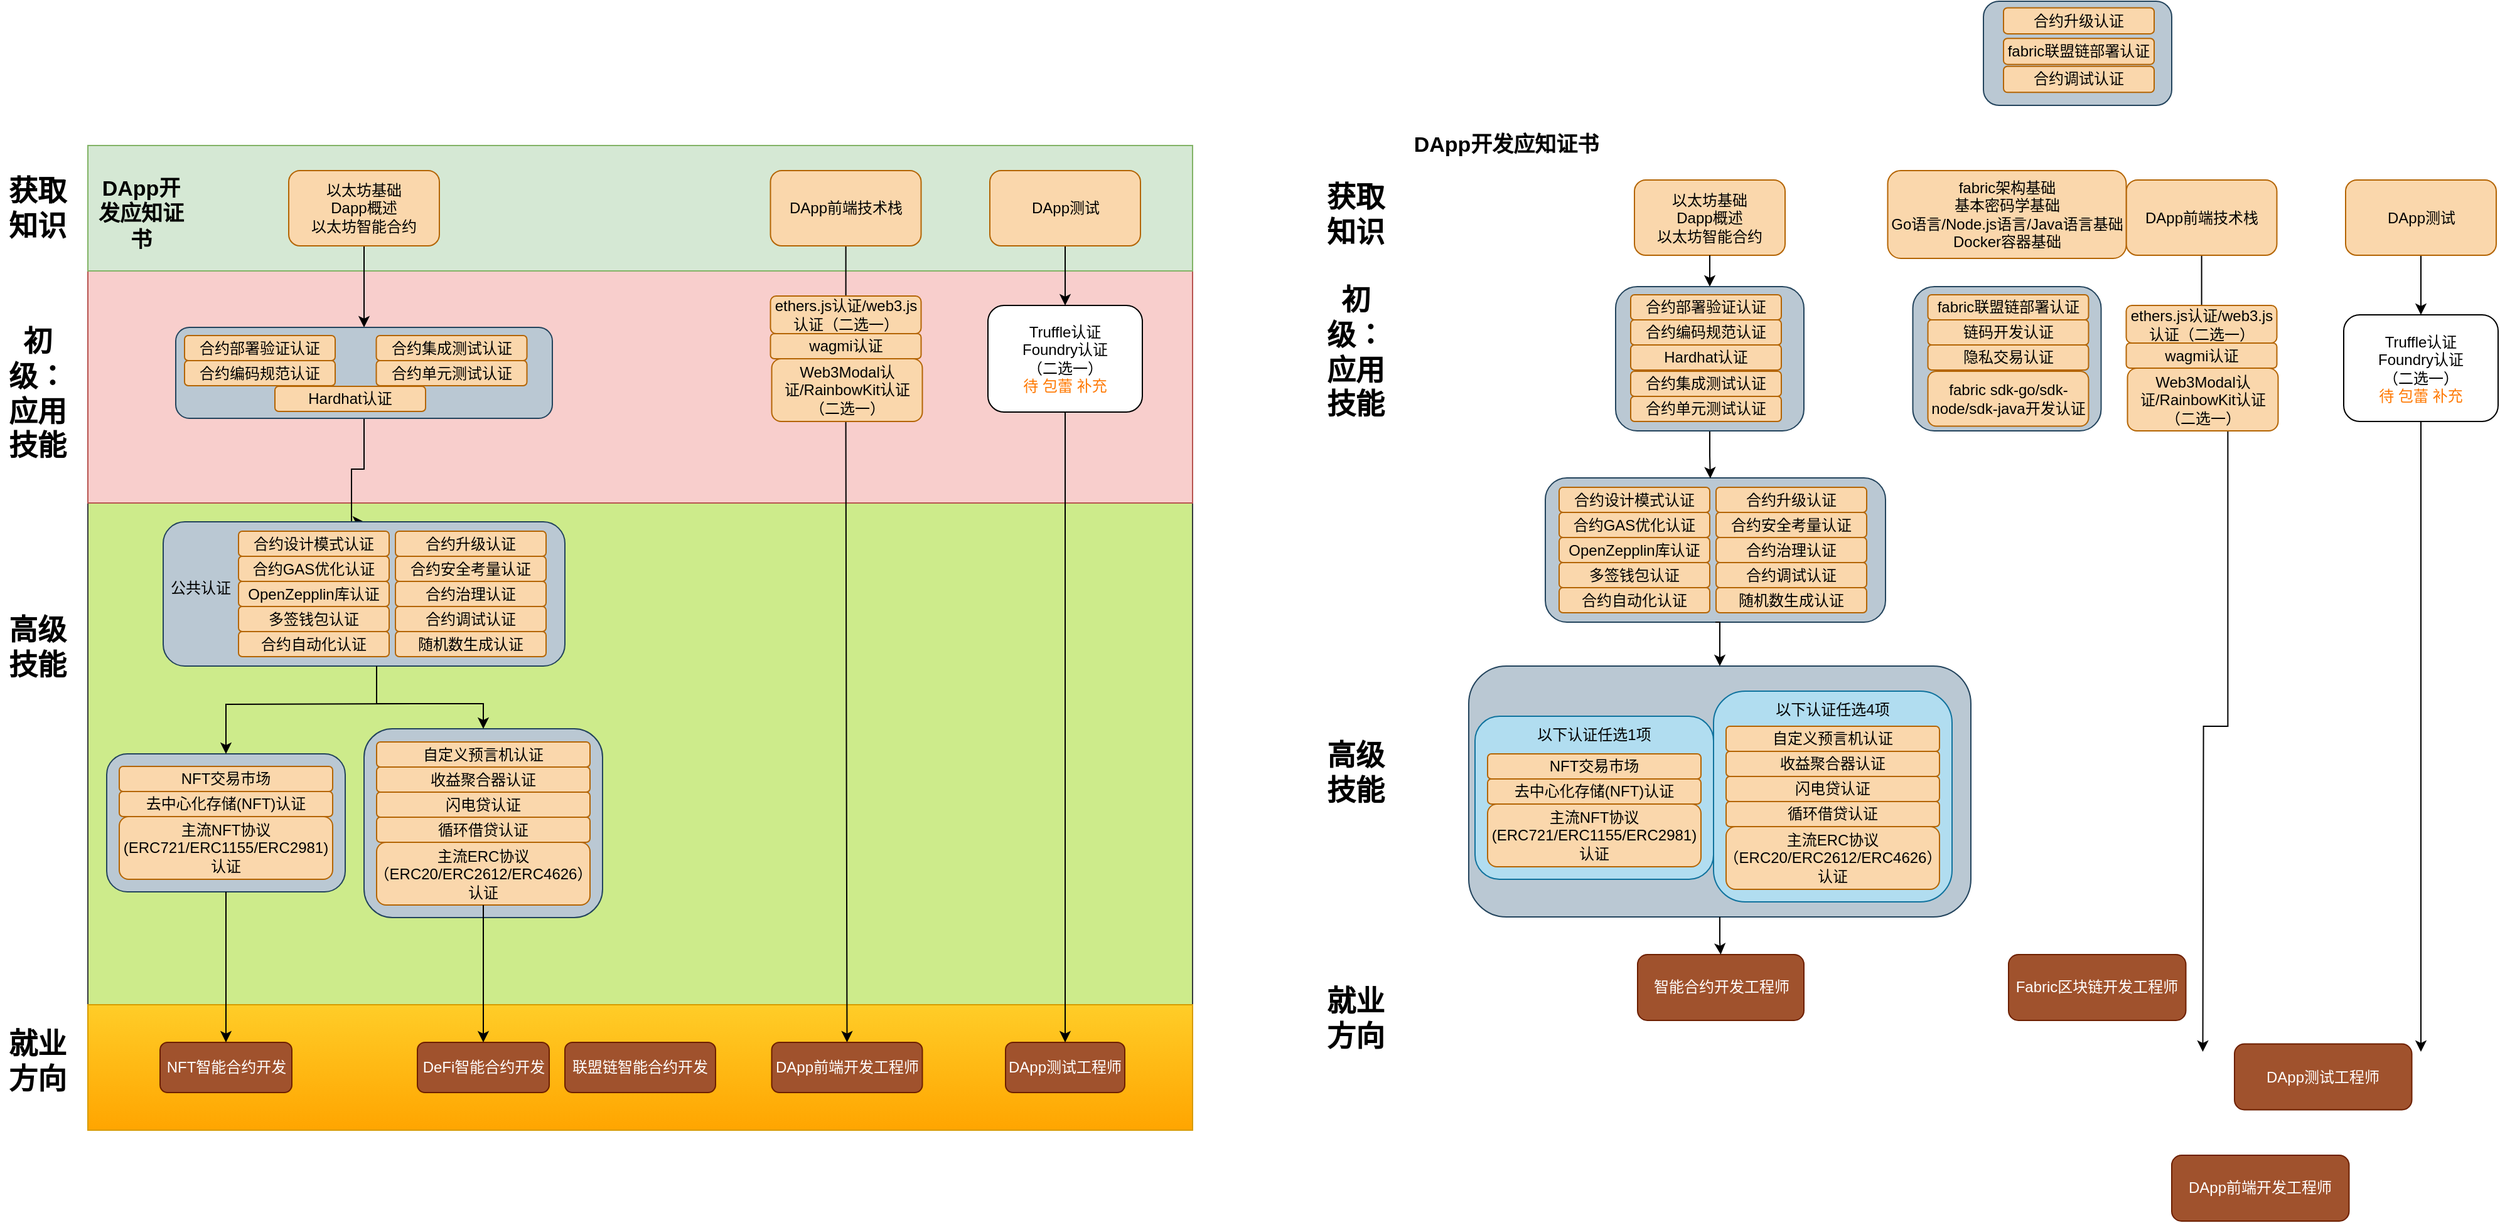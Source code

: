 <mxfile version="21.5.0" type="github">
  <diagram name="Page-1" id="HH8esK9ga7w3-hJnMdNn">
    <mxGraphModel dx="411" dy="433" grid="1" gridSize="10" guides="1" tooltips="1" connect="1" arrows="1" fold="1" page="1" pageScale="1" pageWidth="827" pageHeight="1169" math="0" shadow="0">
      <root>
        <mxCell id="0" />
        <mxCell id="1" parent="0" />
        <mxCell id="7R218EViUMxOIvM_oaZn-276" value="" style="group" vertex="1" connectable="0" parent="1">
          <mxGeometry x="1200" y="710" width="427" height="218" as="geometry" />
        </mxCell>
        <mxCell id="7R218EViUMxOIvM_oaZn-277" value="" style="rounded=1;whiteSpace=wrap;html=1;fillColor=#bac8d3;strokeColor=#23445d;" vertex="1" parent="7R218EViUMxOIvM_oaZn-276">
          <mxGeometry x="10" y="10" width="400" height="200" as="geometry" />
        </mxCell>
        <mxCell id="7R218EViUMxOIvM_oaZn-263" value="" style="group" vertex="1" connectable="0" parent="7R218EViUMxOIvM_oaZn-276">
          <mxGeometry x="15" y="30" width="380" height="188" as="geometry" />
        </mxCell>
        <mxCell id="7R218EViUMxOIvM_oaZn-226" value="" style="rounded=1;whiteSpace=wrap;html=1;fillColor=#b1ddf0;strokeColor=#10739e;" vertex="1" parent="7R218EViUMxOIvM_oaZn-263">
          <mxGeometry y="20" width="190" height="130" as="geometry" />
        </mxCell>
        <mxCell id="7R218EViUMxOIvM_oaZn-227" value="主流NFT协议(ERC721/ERC1155/ERC2981)认证" style="rounded=1;whiteSpace=wrap;html=1;fillColor=#fad7ac;strokeColor=#b46504;container=0;" vertex="1" parent="7R218EViUMxOIvM_oaZn-263">
          <mxGeometry x="10" y="90" width="170" height="50" as="geometry" />
        </mxCell>
        <mxCell id="7R218EViUMxOIvM_oaZn-228" value="去中心化存储(NFT)认证" style="rounded=1;whiteSpace=wrap;html=1;fillColor=#fad7ac;strokeColor=#b46504;" vertex="1" parent="7R218EViUMxOIvM_oaZn-263">
          <mxGeometry x="10" y="70" width="170" height="20" as="geometry" />
        </mxCell>
        <mxCell id="7R218EViUMxOIvM_oaZn-229" value="NFT交易市场" style="rounded=1;whiteSpace=wrap;html=1;fillColor=#fad7ac;strokeColor=#b46504;" vertex="1" parent="7R218EViUMxOIvM_oaZn-263">
          <mxGeometry x="10" y="50" width="170" height="20" as="geometry" />
        </mxCell>
        <mxCell id="7R218EViUMxOIvM_oaZn-253" value="以下认证任选1项" style="text;html=1;strokeColor=none;fillColor=none;align=center;verticalAlign=middle;whiteSpace=wrap;rounded=0;" vertex="1" parent="7R218EViUMxOIvM_oaZn-263">
          <mxGeometry x="45" y="20" width="100" height="30" as="geometry" />
        </mxCell>
        <mxCell id="7R218EViUMxOIvM_oaZn-231" value="" style="rounded=1;whiteSpace=wrap;html=1;fillColor=#b1ddf0;strokeColor=#10739e;" vertex="1" parent="7R218EViUMxOIvM_oaZn-263">
          <mxGeometry x="190" width="190" height="168" as="geometry" />
        </mxCell>
        <mxCell id="7R218EViUMxOIvM_oaZn-232" value="" style="group" vertex="1" connectable="0" parent="7R218EViUMxOIvM_oaZn-263">
          <mxGeometry x="200" y="28" width="180" height="160" as="geometry" />
        </mxCell>
        <mxCell id="7R218EViUMxOIvM_oaZn-233" value="主流ERC协议（ERC20/ERC2612/ERC4626）认证" style="rounded=1;whiteSpace=wrap;html=1;fillColor=#fad7ac;strokeColor=#b46504;container=0;" vertex="1" parent="7R218EViUMxOIvM_oaZn-232">
          <mxGeometry y="80" width="170" height="50" as="geometry" />
        </mxCell>
        <mxCell id="7R218EViUMxOIvM_oaZn-234" value="闪电贷认证" style="rounded=1;whiteSpace=wrap;html=1;fillColor=#fad7ac;strokeColor=#b46504;" vertex="1" parent="7R218EViUMxOIvM_oaZn-232">
          <mxGeometry y="40" width="170" height="20" as="geometry" />
        </mxCell>
        <mxCell id="7R218EViUMxOIvM_oaZn-235" value="循环借贷认证" style="rounded=1;whiteSpace=wrap;html=1;fillColor=#fad7ac;strokeColor=#b46504;" vertex="1" parent="7R218EViUMxOIvM_oaZn-232">
          <mxGeometry y="60" width="170" height="20" as="geometry" />
        </mxCell>
        <mxCell id="7R218EViUMxOIvM_oaZn-236" value="收益聚合器认证" style="rounded=1;whiteSpace=wrap;html=1;fillColor=#fad7ac;strokeColor=#b46504;" vertex="1" parent="7R218EViUMxOIvM_oaZn-232">
          <mxGeometry y="20" width="170" height="20" as="geometry" />
        </mxCell>
        <mxCell id="7R218EViUMxOIvM_oaZn-237" value="自定义预言机认证" style="rounded=1;whiteSpace=wrap;html=1;fillColor=#fad7ac;strokeColor=#b46504;" vertex="1" parent="7R218EViUMxOIvM_oaZn-232">
          <mxGeometry width="170" height="20" as="geometry" />
        </mxCell>
        <mxCell id="7R218EViUMxOIvM_oaZn-251" value="以下认证任选4项" style="text;html=1;strokeColor=none;fillColor=none;align=center;verticalAlign=middle;whiteSpace=wrap;rounded=0;" vertex="1" parent="7R218EViUMxOIvM_oaZn-263">
          <mxGeometry x="235" width="100" height="30" as="geometry" />
        </mxCell>
        <mxCell id="7R218EViUMxOIvM_oaZn-20" value="" style="rounded=0;whiteSpace=wrap;html=1;fillColor=#cdeb8b;strokeColor=#36393d;" vertex="1" parent="1">
          <mxGeometry x="110" y="570" width="880" height="420" as="geometry" />
        </mxCell>
        <mxCell id="7R218EViUMxOIvM_oaZn-14" value="" style="rounded=0;whiteSpace=wrap;html=1;fillColor=#f8cecc;strokeColor=#b85450;" vertex="1" parent="1">
          <mxGeometry x="110" y="405" width="880" height="185" as="geometry" />
        </mxCell>
        <mxCell id="7R218EViUMxOIvM_oaZn-3" value="" style="rounded=0;whiteSpace=wrap;html=1;fillColor=#d5e8d4;strokeColor=#82b366;" vertex="1" parent="1">
          <mxGeometry x="110" y="305" width="880" height="100" as="geometry" />
        </mxCell>
        <mxCell id="7R218EViUMxOIvM_oaZn-5" value="获取知识" style="text;html=1;strokeColor=none;fillColor=none;align=center;verticalAlign=middle;whiteSpace=wrap;rounded=0;fontStyle=1;fontSize=23;" vertex="1" parent="1">
          <mxGeometry x="40" y="340" width="60" height="30" as="geometry" />
        </mxCell>
        <mxCell id="7R218EViUMxOIvM_oaZn-15" value="初级：应用技能" style="text;html=1;strokeColor=none;fillColor=none;align=center;verticalAlign=middle;whiteSpace=wrap;rounded=0;fontStyle=1;fontSize=23;" vertex="1" parent="1">
          <mxGeometry x="40" y="487.5" width="60" height="30" as="geometry" />
        </mxCell>
        <mxCell id="7R218EViUMxOIvM_oaZn-21" value="高级技能" style="text;html=1;strokeColor=none;fillColor=none;align=center;verticalAlign=middle;whiteSpace=wrap;rounded=0;fontStyle=1;fontSize=23;" vertex="1" parent="1">
          <mxGeometry x="40" y="690" width="60" height="30" as="geometry" />
        </mxCell>
        <mxCell id="7R218EViUMxOIvM_oaZn-22" value="" style="rounded=0;whiteSpace=wrap;html=1;fillColor=#ffcd28;strokeColor=#d79b00;gradientColor=#ffa500;" vertex="1" parent="1">
          <mxGeometry x="110" y="990" width="880" height="100" as="geometry" />
        </mxCell>
        <mxCell id="7R218EViUMxOIvM_oaZn-23" value="就业方向" style="text;html=1;strokeColor=none;fillColor=none;align=center;verticalAlign=middle;whiteSpace=wrap;rounded=0;fontStyle=1;fontSize=23;" vertex="1" parent="1">
          <mxGeometry x="40" y="1020" width="60" height="30" as="geometry" />
        </mxCell>
        <mxCell id="7R218EViUMxOIvM_oaZn-29" value="DApp测试工程师" style="rounded=1;whiteSpace=wrap;html=1;fillColor=#a0522d;strokeColor=#6D1F00;fontColor=#ffffff;" vertex="1" parent="1">
          <mxGeometry x="841" y="1020" width="95" height="40" as="geometry" />
        </mxCell>
        <mxCell id="7R218EViUMxOIvM_oaZn-57" style="edgeStyle=orthogonalEdgeStyle;rounded=0;orthogonalLoop=1;jettySize=auto;html=1;entryX=0.5;entryY=0;entryDx=0;entryDy=0;" edge="1" parent="1" target="7R218EViUMxOIvM_oaZn-49">
          <mxGeometry relative="1" as="geometry">
            <mxPoint x="713.737" y="500" as="sourcePoint" />
          </mxGeometry>
        </mxCell>
        <mxCell id="7R218EViUMxOIvM_oaZn-46" value="NFT智能合约开发" style="rounded=1;whiteSpace=wrap;html=1;fillColor=#a0522d;strokeColor=#6D1F00;fontColor=#ffffff;" vertex="1" parent="1">
          <mxGeometry x="167.5" y="1020" width="105" height="40" as="geometry" />
        </mxCell>
        <mxCell id="7R218EViUMxOIvM_oaZn-47" value="DeFi智能合约开发" style="rounded=1;whiteSpace=wrap;html=1;fillColor=#a0522d;strokeColor=#6D1F00;fontColor=#ffffff;" vertex="1" parent="1">
          <mxGeometry x="372.5" y="1020" width="105" height="40" as="geometry" />
        </mxCell>
        <mxCell id="7R218EViUMxOIvM_oaZn-48" value="联盟链智能合约开发" style="rounded=1;whiteSpace=wrap;html=1;fillColor=#a0522d;strokeColor=#6D1F00;fontColor=#ffffff;" vertex="1" parent="1">
          <mxGeometry x="490" y="1020" width="120" height="40" as="geometry" />
        </mxCell>
        <mxCell id="7R218EViUMxOIvM_oaZn-49" value="DApp前端开发工程师" style="rounded=1;whiteSpace=wrap;html=1;fillColor=#a0522d;strokeColor=#6D1F00;fontColor=#ffffff;" vertex="1" parent="1">
          <mxGeometry x="654.75" y="1020" width="120" height="40" as="geometry" />
        </mxCell>
        <mxCell id="7R218EViUMxOIvM_oaZn-60" style="edgeStyle=orthogonalEdgeStyle;rounded=0;orthogonalLoop=1;jettySize=auto;html=1;entryX=0.5;entryY=0;entryDx=0;entryDy=0;" edge="1" parent="1" source="7R218EViUMxOIvM_oaZn-58" target="7R218EViUMxOIvM_oaZn-29">
          <mxGeometry relative="1" as="geometry" />
        </mxCell>
        <mxCell id="7R218EViUMxOIvM_oaZn-58" value="Truffle认证&lt;br style=&quot;border-color: var(--border-color); margin: 0px; outline: none; padding: 0px;&quot;&gt;Foundry认证&lt;br style=&quot;border-color: var(--border-color); margin: 0px; outline: none; padding: 0px;&quot;&gt;（二选一）&lt;br style=&quot;border-color: var(--border-color); margin: 0px; outline: none; padding: 0px;&quot;&gt;&lt;span style=&quot;border-color: var(--border-color); font-size: 9pt; text-align: left; margin: 0px; outline: none; padding: 0px; font-family: &amp;quot;PingFang SC&amp;quot;, Helvetica, Tahoma, &amp;quot;Hiragino Sans GB&amp;quot;, &amp;quot;Microsoft YaHei&amp;quot;, SimSun, Heiti, sans-serif; color: rgb(255, 120, 0);&quot;&gt;待 包蕾 补充&lt;/span&gt;" style="rounded=1;whiteSpace=wrap;html=1;" vertex="1" parent="1">
          <mxGeometry x="827" y="432.5" width="123" height="85" as="geometry" />
        </mxCell>
        <mxCell id="7R218EViUMxOIvM_oaZn-136" style="edgeStyle=orthogonalEdgeStyle;rounded=0;orthogonalLoop=1;jettySize=auto;html=1;" edge="1" parent="1" source="7R218EViUMxOIvM_oaZn-61" target="7R218EViUMxOIvM_oaZn-121">
          <mxGeometry relative="1" as="geometry" />
        </mxCell>
        <mxCell id="7R218EViUMxOIvM_oaZn-61" value="以太坊基础&lt;br style=&quot;border-color: var(--border-color); text-align: left; margin: 0px; outline: none; padding: 0px; font-family: &amp;quot;PingFang SC&amp;quot;, Helvetica, Tahoma, &amp;quot;Hiragino Sans GB&amp;quot;, &amp;quot;Microsoft YaHei&amp;quot;, SimSun, Heiti, sans-serif; background-color: rgb(255, 255, 255);&quot;&gt;&lt;span style=&quot;&quot;&gt;Dapp概述&lt;/span&gt;&lt;br style=&quot;border-color: var(--border-color); text-align: left; margin: 0px; outline: none; padding: 0px; font-family: &amp;quot;PingFang SC&amp;quot;, Helvetica, Tahoma, &amp;quot;Hiragino Sans GB&amp;quot;, &amp;quot;Microsoft YaHei&amp;quot;, SimSun, Heiti, sans-serif; background-color: rgb(255, 255, 255);&quot;&gt;&lt;span style=&quot;&quot;&gt;以太坊智能合约&lt;/span&gt;" style="rounded=1;whiteSpace=wrap;html=1;fillColor=#fad7ac;strokeColor=#b46504;" vertex="1" parent="1">
          <mxGeometry x="270" y="325" width="120" height="60" as="geometry" />
        </mxCell>
        <mxCell id="7R218EViUMxOIvM_oaZn-115" value="" style="edgeStyle=orthogonalEdgeStyle;rounded=0;orthogonalLoop=1;jettySize=auto;html=1;" edge="1" parent="1" source="7R218EViUMxOIvM_oaZn-62" target="7R218EViUMxOIvM_oaZn-72">
          <mxGeometry relative="1" as="geometry" />
        </mxCell>
        <mxCell id="7R218EViUMxOIvM_oaZn-62" value="DApp前端技术栈" style="rounded=1;whiteSpace=wrap;html=1;fillColor=#fad7ac;strokeColor=#b46504;" vertex="1" parent="1">
          <mxGeometry x="653.75" y="325" width="120" height="60" as="geometry" />
        </mxCell>
        <mxCell id="7R218EViUMxOIvM_oaZn-116" value="" style="edgeStyle=orthogonalEdgeStyle;rounded=0;orthogonalLoop=1;jettySize=auto;html=1;" edge="1" parent="1" source="7R218EViUMxOIvM_oaZn-63" target="7R218EViUMxOIvM_oaZn-58">
          <mxGeometry relative="1" as="geometry" />
        </mxCell>
        <mxCell id="7R218EViUMxOIvM_oaZn-63" value="DApp测试" style="rounded=1;whiteSpace=wrap;html=1;fillColor=#fad7ac;strokeColor=#b46504;" vertex="1" parent="1">
          <mxGeometry x="828.5" y="325" width="120" height="60" as="geometry" />
        </mxCell>
        <mxCell id="7R218EViUMxOIvM_oaZn-81" value="" style="group" vertex="1" connectable="0" parent="1">
          <mxGeometry x="653.75" y="425" width="121" height="100" as="geometry" />
        </mxCell>
        <mxCell id="7R218EViUMxOIvM_oaZn-70" value="ethers.js认证/web3.js认证（二选一）" style="rounded=1;whiteSpace=wrap;html=1;fillColor=#fad7ac;strokeColor=#b46504;" vertex="1" parent="7R218EViUMxOIvM_oaZn-81">
          <mxGeometry width="120" height="30" as="geometry" />
        </mxCell>
        <mxCell id="7R218EViUMxOIvM_oaZn-71" value="wagmi认证" style="rounded=1;whiteSpace=wrap;html=1;fillColor=#fad7ac;strokeColor=#b46504;" vertex="1" parent="7R218EViUMxOIvM_oaZn-81">
          <mxGeometry y="30" width="120" height="20" as="geometry" />
        </mxCell>
        <mxCell id="7R218EViUMxOIvM_oaZn-72" value="Web3Modal认证/RainbowKit认证（二选一）" style="rounded=1;whiteSpace=wrap;html=1;fillColor=#fad7ac;strokeColor=#b46504;" vertex="1" parent="7R218EViUMxOIvM_oaZn-81">
          <mxGeometry x="1" y="50" width="120" height="50" as="geometry" />
        </mxCell>
        <mxCell id="7R218EViUMxOIvM_oaZn-113" value="DApp开发应知证书" style="text;html=1;strokeColor=none;fillColor=none;align=center;verticalAlign=middle;whiteSpace=wrap;rounded=0;fontStyle=1;fontSize=17;" vertex="1" parent="1">
          <mxGeometry x="115" y="310" width="75" height="100" as="geometry" />
        </mxCell>
        <mxCell id="7R218EViUMxOIvM_oaZn-133" value="" style="edgeStyle=orthogonalEdgeStyle;rounded=0;orthogonalLoop=1;jettySize=auto;html=1;entryX=0.5;entryY=0;entryDx=0;entryDy=0;" edge="1" parent="1" target="7R218EViUMxOIvM_oaZn-131">
          <mxGeometry relative="1" as="geometry">
            <mxPoint x="330" y="520" as="sourcePoint" />
            <Array as="points">
              <mxPoint x="330" y="563" />
              <mxPoint x="320" y="563" />
            </Array>
          </mxGeometry>
        </mxCell>
        <mxCell id="7R218EViUMxOIvM_oaZn-138" value="" style="group" vertex="1" connectable="0" parent="1">
          <mxGeometry x="170" y="605" width="320" height="115" as="geometry" />
        </mxCell>
        <mxCell id="7R218EViUMxOIvM_oaZn-131" value="" style="rounded=1;whiteSpace=wrap;html=1;fillColor=#bac8d3;strokeColor=#23445d;" vertex="1" parent="7R218EViUMxOIvM_oaZn-138">
          <mxGeometry width="320" height="115" as="geometry" />
        </mxCell>
        <mxCell id="7R218EViUMxOIvM_oaZn-83" value="合约设计模式认证" style="rounded=1;whiteSpace=wrap;html=1;fillColor=#fad7ac;strokeColor=#b46504;" vertex="1" parent="7R218EViUMxOIvM_oaZn-138">
          <mxGeometry x="60" y="7.5" width="120" height="20" as="geometry" />
        </mxCell>
        <mxCell id="7R218EViUMxOIvM_oaZn-84" value="合约升级认证" style="rounded=1;whiteSpace=wrap;html=1;fillColor=#fad7ac;strokeColor=#b46504;" vertex="1" parent="7R218EViUMxOIvM_oaZn-138">
          <mxGeometry x="185" y="7.5" width="120" height="20" as="geometry" />
        </mxCell>
        <mxCell id="7R218EViUMxOIvM_oaZn-85" value="合约GAS优化认证" style="rounded=1;whiteSpace=wrap;html=1;fillColor=#fad7ac;strokeColor=#b46504;" vertex="1" parent="7R218EViUMxOIvM_oaZn-138">
          <mxGeometry x="60" y="27.5" width="120" height="20" as="geometry" />
        </mxCell>
        <mxCell id="7R218EViUMxOIvM_oaZn-86" value="合约安全考量认证" style="rounded=1;whiteSpace=wrap;html=1;fillColor=#fad7ac;strokeColor=#b46504;" vertex="1" parent="7R218EViUMxOIvM_oaZn-138">
          <mxGeometry x="185" y="27.5" width="120" height="20" as="geometry" />
        </mxCell>
        <mxCell id="7R218EViUMxOIvM_oaZn-87" value="OpenZepplin库认证" style="rounded=1;whiteSpace=wrap;html=1;fillColor=#fad7ac;strokeColor=#b46504;" vertex="1" parent="7R218EViUMxOIvM_oaZn-138">
          <mxGeometry x="60" y="47.5" width="120" height="20" as="geometry" />
        </mxCell>
        <mxCell id="7R218EViUMxOIvM_oaZn-88" value="合约治理认证" style="rounded=1;whiteSpace=wrap;html=1;fillColor=#fad7ac;strokeColor=#b46504;" vertex="1" parent="7R218EViUMxOIvM_oaZn-138">
          <mxGeometry x="185" y="47.5" width="120" height="20" as="geometry" />
        </mxCell>
        <mxCell id="7R218EViUMxOIvM_oaZn-89" value="多签钱包认证" style="rounded=1;whiteSpace=wrap;html=1;fillColor=#fad7ac;strokeColor=#b46504;" vertex="1" parent="7R218EViUMxOIvM_oaZn-138">
          <mxGeometry x="60" y="67.5" width="120" height="20" as="geometry" />
        </mxCell>
        <mxCell id="7R218EViUMxOIvM_oaZn-90" value="合约调试认证" style="rounded=1;whiteSpace=wrap;html=1;fillColor=#fad7ac;strokeColor=#b46504;" vertex="1" parent="7R218EViUMxOIvM_oaZn-138">
          <mxGeometry x="185" y="67.5" width="120" height="20" as="geometry" />
        </mxCell>
        <mxCell id="7R218EViUMxOIvM_oaZn-92" value="合约自动化认证" style="rounded=1;whiteSpace=wrap;html=1;fillColor=#fad7ac;strokeColor=#b46504;" vertex="1" parent="7R218EViUMxOIvM_oaZn-138">
          <mxGeometry x="60" y="87.5" width="120" height="20" as="geometry" />
        </mxCell>
        <mxCell id="7R218EViUMxOIvM_oaZn-93" value="随机数生成认证" style="rounded=1;whiteSpace=wrap;html=1;fillColor=#fad7ac;strokeColor=#b46504;" vertex="1" parent="7R218EViUMxOIvM_oaZn-138">
          <mxGeometry x="185" y="87.5" width="120" height="20" as="geometry" />
        </mxCell>
        <mxCell id="7R218EViUMxOIvM_oaZn-132" value="公共认证" style="text;html=1;strokeColor=none;fillColor=none;align=center;verticalAlign=middle;whiteSpace=wrap;rounded=0;" vertex="1" parent="7R218EViUMxOIvM_oaZn-138">
          <mxGeometry y="37.5" width="60" height="30" as="geometry" />
        </mxCell>
        <mxCell id="7R218EViUMxOIvM_oaZn-156" value="" style="group" vertex="1" connectable="0" parent="1">
          <mxGeometry x="125" y="790" width="190" height="110" as="geometry" />
        </mxCell>
        <mxCell id="7R218EViUMxOIvM_oaZn-154" value="" style="rounded=1;whiteSpace=wrap;html=1;fillColor=#bac8d3;strokeColor=#23445d;" vertex="1" parent="7R218EViUMxOIvM_oaZn-156">
          <mxGeometry width="190" height="110" as="geometry" />
        </mxCell>
        <mxCell id="7R218EViUMxOIvM_oaZn-96" value="主流NFT协议(ERC721/ERC1155/ERC2981)认证" style="rounded=1;whiteSpace=wrap;html=1;fillColor=#fad7ac;strokeColor=#b46504;container=0;" vertex="1" parent="7R218EViUMxOIvM_oaZn-156">
          <mxGeometry x="10" y="50" width="170" height="50" as="geometry" />
        </mxCell>
        <mxCell id="7R218EViUMxOIvM_oaZn-98" value="去中心化存储(NFT)认证" style="rounded=1;whiteSpace=wrap;html=1;fillColor=#fad7ac;strokeColor=#b46504;" vertex="1" parent="7R218EViUMxOIvM_oaZn-156">
          <mxGeometry x="10" y="30" width="170" height="20" as="geometry" />
        </mxCell>
        <mxCell id="7R218EViUMxOIvM_oaZn-97" value="NFT交易市场" style="rounded=1;whiteSpace=wrap;html=1;fillColor=#fad7ac;strokeColor=#b46504;" vertex="1" parent="7R218EViUMxOIvM_oaZn-156">
          <mxGeometry x="10" y="10" width="170" height="20" as="geometry" />
        </mxCell>
        <mxCell id="7R218EViUMxOIvM_oaZn-158" value="" style="group" vertex="1" connectable="0" parent="1">
          <mxGeometry x="330" y="770" width="190" height="170.5" as="geometry" />
        </mxCell>
        <mxCell id="7R218EViUMxOIvM_oaZn-157" value="" style="rounded=1;whiteSpace=wrap;html=1;fillColor=#bac8d3;strokeColor=#23445d;" vertex="1" parent="7R218EViUMxOIvM_oaZn-158">
          <mxGeometry width="190" height="150.5" as="geometry" />
        </mxCell>
        <mxCell id="7R218EViUMxOIvM_oaZn-125" value="" style="group" vertex="1" connectable="0" parent="7R218EViUMxOIvM_oaZn-158">
          <mxGeometry x="10" y="10.5" width="180" height="160" as="geometry" />
        </mxCell>
        <mxCell id="7R218EViUMxOIvM_oaZn-102" value="主流ERC协议（ERC20/ERC2612/ERC4626）认证" style="rounded=1;whiteSpace=wrap;html=1;fillColor=#fad7ac;strokeColor=#b46504;container=0;" vertex="1" parent="7R218EViUMxOIvM_oaZn-125">
          <mxGeometry y="80" width="170" height="50" as="geometry" />
        </mxCell>
        <mxCell id="7R218EViUMxOIvM_oaZn-103" value="闪电贷认证" style="rounded=1;whiteSpace=wrap;html=1;fillColor=#fad7ac;strokeColor=#b46504;" vertex="1" parent="7R218EViUMxOIvM_oaZn-125">
          <mxGeometry y="40" width="170" height="20" as="geometry" />
        </mxCell>
        <mxCell id="7R218EViUMxOIvM_oaZn-104" value="循环借贷认证" style="rounded=1;whiteSpace=wrap;html=1;fillColor=#fad7ac;strokeColor=#b46504;" vertex="1" parent="7R218EViUMxOIvM_oaZn-125">
          <mxGeometry y="60" width="170" height="20" as="geometry" />
        </mxCell>
        <mxCell id="7R218EViUMxOIvM_oaZn-105" value="收益聚合器认证" style="rounded=1;whiteSpace=wrap;html=1;fillColor=#fad7ac;strokeColor=#b46504;" vertex="1" parent="7R218EViUMxOIvM_oaZn-125">
          <mxGeometry y="20" width="170" height="20" as="geometry" />
        </mxCell>
        <mxCell id="7R218EViUMxOIvM_oaZn-106" value="自定义预言机认证" style="rounded=1;whiteSpace=wrap;html=1;fillColor=#fad7ac;strokeColor=#b46504;" vertex="1" parent="7R218EViUMxOIvM_oaZn-125">
          <mxGeometry width="170" height="20" as="geometry" />
        </mxCell>
        <mxCell id="7R218EViUMxOIvM_oaZn-160" value="" style="edgeStyle=orthogonalEdgeStyle;rounded=0;orthogonalLoop=1;jettySize=auto;html=1;entryX=0.5;entryY=0;entryDx=0;entryDy=0;" edge="1" parent="1" source="7R218EViUMxOIvM_oaZn-131" target="7R218EViUMxOIvM_oaZn-157">
          <mxGeometry relative="1" as="geometry">
            <mxPoint x="445" y="760" as="targetPoint" />
            <Array as="points">
              <mxPoint x="340" y="750" />
              <mxPoint x="425" y="750" />
            </Array>
          </mxGeometry>
        </mxCell>
        <mxCell id="7R218EViUMxOIvM_oaZn-161" value="" style="edgeStyle=orthogonalEdgeStyle;rounded=0;orthogonalLoop=1;jettySize=auto;html=1;entryX=0.5;entryY=0;entryDx=0;entryDy=0;" edge="1" parent="1" target="7R218EViUMxOIvM_oaZn-154">
          <mxGeometry relative="1" as="geometry">
            <mxPoint x="370" y="750" as="sourcePoint" />
            <mxPoint x="455" y="780" as="targetPoint" />
          </mxGeometry>
        </mxCell>
        <mxCell id="7R218EViUMxOIvM_oaZn-164" style="edgeStyle=orthogonalEdgeStyle;rounded=0;orthogonalLoop=1;jettySize=auto;html=1;" edge="1" parent="1" source="7R218EViUMxOIvM_oaZn-154" target="7R218EViUMxOIvM_oaZn-46">
          <mxGeometry relative="1" as="geometry" />
        </mxCell>
        <mxCell id="7R218EViUMxOIvM_oaZn-165" style="edgeStyle=orthogonalEdgeStyle;rounded=0;orthogonalLoop=1;jettySize=auto;html=1;" edge="1" parent="1" source="7R218EViUMxOIvM_oaZn-102" target="7R218EViUMxOIvM_oaZn-47">
          <mxGeometry relative="1" as="geometry" />
        </mxCell>
        <mxCell id="7R218EViUMxOIvM_oaZn-174" value="获取知识" style="text;html=1;strokeColor=none;fillColor=none;align=center;verticalAlign=middle;whiteSpace=wrap;rounded=0;fontStyle=1;fontSize=23;" vertex="1" parent="1">
          <mxGeometry x="1090" y="345" width="60" height="30" as="geometry" />
        </mxCell>
        <mxCell id="7R218EViUMxOIvM_oaZn-175" value="初级：应用技能" style="text;html=1;strokeColor=none;fillColor=none;align=center;verticalAlign=middle;whiteSpace=wrap;rounded=0;fontStyle=1;fontSize=23;" vertex="1" parent="1">
          <mxGeometry x="1090" y="455" width="60" height="30" as="geometry" />
        </mxCell>
        <mxCell id="7R218EViUMxOIvM_oaZn-176" value="高级技能" style="text;html=1;strokeColor=none;fillColor=none;align=center;verticalAlign=middle;whiteSpace=wrap;rounded=0;fontStyle=1;fontSize=23;" vertex="1" parent="1">
          <mxGeometry x="1090" y="790" width="60" height="30" as="geometry" />
        </mxCell>
        <mxCell id="7R218EViUMxOIvM_oaZn-178" value="就业方向" style="text;html=1;strokeColor=none;fillColor=none;align=center;verticalAlign=middle;whiteSpace=wrap;rounded=0;fontStyle=1;fontSize=23;" vertex="1" parent="1">
          <mxGeometry x="1090" y="986.25" width="60" height="30" as="geometry" />
        </mxCell>
        <mxCell id="7R218EViUMxOIvM_oaZn-180" style="edgeStyle=orthogonalEdgeStyle;rounded=0;orthogonalLoop=1;jettySize=auto;html=1;entryX=0.5;entryY=0;entryDx=0;entryDy=0;" edge="1" parent="1">
          <mxGeometry relative="1" as="geometry">
            <mxPoint x="1793.737" y="507.5" as="sourcePoint" />
            <mxPoint x="1794.75" y="1027.5" as="targetPoint" />
          </mxGeometry>
        </mxCell>
        <mxCell id="7R218EViUMxOIvM_oaZn-181" value="智能合约开发工程师" style="rounded=1;whiteSpace=wrap;html=1;fillColor=#a0522d;strokeColor=#6D1F00;fontColor=#ffffff;" vertex="1" parent="1">
          <mxGeometry x="1344.5" y="950" width="132.5" height="52.5" as="geometry" />
        </mxCell>
        <mxCell id="7R218EViUMxOIvM_oaZn-185" style="edgeStyle=orthogonalEdgeStyle;rounded=0;orthogonalLoop=1;jettySize=auto;html=1;entryX=0.5;entryY=0;entryDx=0;entryDy=0;" edge="1" parent="1" source="7R218EViUMxOIvM_oaZn-186">
          <mxGeometry relative="1" as="geometry">
            <mxPoint x="1968.5" y="1027.5" as="targetPoint" />
          </mxGeometry>
        </mxCell>
        <mxCell id="7R218EViUMxOIvM_oaZn-186" value="Truffle认证&lt;br style=&quot;border-color: var(--border-color); margin: 0px; outline: none; padding: 0px;&quot;&gt;Foundry认证&lt;br style=&quot;border-color: var(--border-color); margin: 0px; outline: none; padding: 0px;&quot;&gt;（二选一）&lt;br style=&quot;border-color: var(--border-color); margin: 0px; outline: none; padding: 0px;&quot;&gt;&lt;span style=&quot;border-color: var(--border-color); font-size: 9pt; text-align: left; margin: 0px; outline: none; padding: 0px; font-family: &amp;quot;PingFang SC&amp;quot;, Helvetica, Tahoma, &amp;quot;Hiragino Sans GB&amp;quot;, &amp;quot;Microsoft YaHei&amp;quot;, SimSun, Heiti, sans-serif; color: rgb(255, 120, 0);&quot;&gt;待 包蕾 补充&lt;/span&gt;" style="rounded=1;whiteSpace=wrap;html=1;" vertex="1" parent="1">
          <mxGeometry x="1907" y="440" width="123" height="85" as="geometry" />
        </mxCell>
        <mxCell id="7R218EViUMxOIvM_oaZn-189" value="" style="edgeStyle=orthogonalEdgeStyle;rounded=0;orthogonalLoop=1;jettySize=auto;html=1;" edge="1" parent="1" source="7R218EViUMxOIvM_oaZn-190" target="7R218EViUMxOIvM_oaZn-196">
          <mxGeometry relative="1" as="geometry" />
        </mxCell>
        <mxCell id="7R218EViUMxOIvM_oaZn-190" value="DApp前端技术栈" style="rounded=1;whiteSpace=wrap;html=1;fillColor=#fad7ac;strokeColor=#b46504;" vertex="1" parent="1">
          <mxGeometry x="1733.75" y="332.5" width="120" height="60" as="geometry" />
        </mxCell>
        <mxCell id="7R218EViUMxOIvM_oaZn-191" value="" style="edgeStyle=orthogonalEdgeStyle;rounded=0;orthogonalLoop=1;jettySize=auto;html=1;" edge="1" parent="1" source="7R218EViUMxOIvM_oaZn-192" target="7R218EViUMxOIvM_oaZn-186">
          <mxGeometry relative="1" as="geometry" />
        </mxCell>
        <mxCell id="7R218EViUMxOIvM_oaZn-192" value="DApp测试" style="rounded=1;whiteSpace=wrap;html=1;fillColor=#fad7ac;strokeColor=#b46504;" vertex="1" parent="1">
          <mxGeometry x="1908.5" y="332.5" width="120" height="60" as="geometry" />
        </mxCell>
        <mxCell id="7R218EViUMxOIvM_oaZn-193" value="" style="group" vertex="1" connectable="0" parent="1">
          <mxGeometry x="1733.75" y="432.5" width="121" height="100" as="geometry" />
        </mxCell>
        <mxCell id="7R218EViUMxOIvM_oaZn-194" value="ethers.js认证/web3.js认证（二选一）" style="rounded=1;whiteSpace=wrap;html=1;fillColor=#fad7ac;strokeColor=#b46504;" vertex="1" parent="7R218EViUMxOIvM_oaZn-193">
          <mxGeometry width="120" height="30" as="geometry" />
        </mxCell>
        <mxCell id="7R218EViUMxOIvM_oaZn-195" value="wagmi认证" style="rounded=1;whiteSpace=wrap;html=1;fillColor=#fad7ac;strokeColor=#b46504;" vertex="1" parent="7R218EViUMxOIvM_oaZn-193">
          <mxGeometry y="30" width="120" height="20" as="geometry" />
        </mxCell>
        <mxCell id="7R218EViUMxOIvM_oaZn-196" value="Web3Modal认证/RainbowKit认证（二选一）" style="rounded=1;whiteSpace=wrap;html=1;fillColor=#fad7ac;strokeColor=#b46504;" vertex="1" parent="7R218EViUMxOIvM_oaZn-193">
          <mxGeometry x="1" y="50" width="120" height="50" as="geometry" />
        </mxCell>
        <mxCell id="7R218EViUMxOIvM_oaZn-197" value="DApp开发应知证书" style="text;html=1;strokeColor=none;fillColor=none;align=center;verticalAlign=middle;whiteSpace=wrap;rounded=0;fontStyle=1;fontSize=17;" vertex="1" parent="1">
          <mxGeometry x="1140" y="290" width="200" height="30" as="geometry" />
        </mxCell>
        <mxCell id="7R218EViUMxOIvM_oaZn-219" value="" style="group" vertex="1" connectable="0" parent="1">
          <mxGeometry x="1620" y="190" width="150" height="83" as="geometry" />
        </mxCell>
        <mxCell id="7R218EViUMxOIvM_oaZn-220" value="" style="rounded=1;whiteSpace=wrap;html=1;fillColor=#bac8d3;strokeColor=#23445d;" vertex="1" parent="7R218EViUMxOIvM_oaZn-219">
          <mxGeometry width="150" height="83" as="geometry" />
        </mxCell>
        <mxCell id="7R218EViUMxOIvM_oaZn-221" value="fabric联盟链部署认证" style="rounded=1;whiteSpace=wrap;html=1;fillColor=#fad7ac;strokeColor=#b46504;" vertex="1" parent="7R218EViUMxOIvM_oaZn-219">
          <mxGeometry x="16" y="29.569" width="120" height="20.75" as="geometry" />
        </mxCell>
        <mxCell id="7R218EViUMxOIvM_oaZn-222" value="合约升级认证" style="rounded=1;whiteSpace=wrap;html=1;fillColor=#fad7ac;strokeColor=#b46504;" vertex="1" parent="7R218EViUMxOIvM_oaZn-219">
          <mxGeometry x="16" y="5.188" width="120" height="20.75" as="geometry" />
        </mxCell>
        <mxCell id="7R218EViUMxOIvM_oaZn-223" value="合约调试认证" style="rounded=1;whiteSpace=wrap;html=1;fillColor=#fad7ac;strokeColor=#b46504;" vertex="1" parent="7R218EViUMxOIvM_oaZn-219">
          <mxGeometry x="16" y="51.875" width="120" height="20.75" as="geometry" />
        </mxCell>
        <mxCell id="7R218EViUMxOIvM_oaZn-243" value="" style="group" vertex="1" connectable="0" parent="1">
          <mxGeometry x="180" y="450" width="300" height="72.5" as="geometry" />
        </mxCell>
        <mxCell id="7R218EViUMxOIvM_oaZn-121" value="" style="rounded=1;whiteSpace=wrap;html=1;fillColor=#bac8d3;strokeColor=#23445d;" vertex="1" parent="7R218EViUMxOIvM_oaZn-243">
          <mxGeometry width="300" height="72.5" as="geometry" />
        </mxCell>
        <mxCell id="7R218EViUMxOIvM_oaZn-64" value="合约部署验证认证" style="rounded=1;whiteSpace=wrap;html=1;fillColor=#fad7ac;strokeColor=#b46504;" vertex="1" parent="7R218EViUMxOIvM_oaZn-243">
          <mxGeometry x="7" y="6.5" width="120" height="20" as="geometry" />
        </mxCell>
        <mxCell id="7R218EViUMxOIvM_oaZn-65" value="合约编码规范认证" style="rounded=1;whiteSpace=wrap;html=1;fillColor=#fad7ac;strokeColor=#b46504;" vertex="1" parent="7R218EViUMxOIvM_oaZn-243">
          <mxGeometry x="7" y="26.5" width="120" height="20" as="geometry" />
        </mxCell>
        <mxCell id="7R218EViUMxOIvM_oaZn-66" value="Hardhat认证" style="rounded=1;whiteSpace=wrap;html=1;fillColor=#fad7ac;strokeColor=#b46504;container=0;" vertex="1" parent="7R218EViUMxOIvM_oaZn-243">
          <mxGeometry x="79" y="47" width="120" height="20" as="geometry" />
        </mxCell>
        <mxCell id="7R218EViUMxOIvM_oaZn-67" value="合约单元测试认证" style="rounded=1;whiteSpace=wrap;html=1;fillColor=#fad7ac;strokeColor=#b46504;" vertex="1" parent="7R218EViUMxOIvM_oaZn-243">
          <mxGeometry x="159.75" y="26.5" width="120" height="20" as="geometry" />
        </mxCell>
        <mxCell id="7R218EViUMxOIvM_oaZn-68" value="合约集成测试认证" style="rounded=1;whiteSpace=wrap;html=1;fillColor=#fad7ac;strokeColor=#b46504;" vertex="1" parent="7R218EViUMxOIvM_oaZn-243">
          <mxGeometry x="159.75" y="6.5" width="120" height="20" as="geometry" />
        </mxCell>
        <mxCell id="7R218EViUMxOIvM_oaZn-245" value="Fabric区块链开发工程师" style="rounded=1;whiteSpace=wrap;html=1;fillColor=#a0522d;strokeColor=#6D1F00;fontColor=#ffffff;" vertex="1" parent="1">
          <mxGeometry x="1640" y="950" width="141.25" height="52.5" as="geometry" />
        </mxCell>
        <mxCell id="7R218EViUMxOIvM_oaZn-246" value="DApp前端开发工程师" style="rounded=1;whiteSpace=wrap;html=1;fillColor=#a0522d;strokeColor=#6D1F00;fontColor=#ffffff;" vertex="1" parent="1">
          <mxGeometry x="1770" y="1110" width="141.25" height="52.5" as="geometry" />
        </mxCell>
        <mxCell id="7R218EViUMxOIvM_oaZn-247" value="DApp测试工程师" style="rounded=1;whiteSpace=wrap;html=1;fillColor=#a0522d;strokeColor=#6D1F00;fontColor=#ffffff;" vertex="1" parent="1">
          <mxGeometry x="1820" y="1021.25" width="141.25" height="52.5" as="geometry" />
        </mxCell>
        <mxCell id="7R218EViUMxOIvM_oaZn-188" value="以太坊基础&lt;br style=&quot;border-color: var(--border-color); text-align: left; margin: 0px; outline: none; padding: 0px; font-family: &amp;quot;PingFang SC&amp;quot;, Helvetica, Tahoma, &amp;quot;Hiragino Sans GB&amp;quot;, &amp;quot;Microsoft YaHei&amp;quot;, SimSun, Heiti, sans-serif; background-color: rgb(255, 255, 255);&quot;&gt;&lt;span style=&quot;&quot;&gt;Dapp概述&lt;/span&gt;&lt;br style=&quot;border-color: var(--border-color); text-align: left; margin: 0px; outline: none; padding: 0px; font-family: &amp;quot;PingFang SC&amp;quot;, Helvetica, Tahoma, &amp;quot;Hiragino Sans GB&amp;quot;, &amp;quot;Microsoft YaHei&amp;quot;, SimSun, Heiti, sans-serif; background-color: rgb(255, 255, 255);&quot;&gt;&lt;span style=&quot;&quot;&gt;以太坊智能合约&lt;/span&gt;" style="rounded=1;whiteSpace=wrap;html=1;fillColor=#fad7ac;strokeColor=#b46504;" vertex="1" parent="1">
          <mxGeometry x="1342" y="332.5" width="120" height="60" as="geometry" />
        </mxCell>
        <mxCell id="7R218EViUMxOIvM_oaZn-260" style="edgeStyle=orthogonalEdgeStyle;rounded=0;orthogonalLoop=1;jettySize=auto;html=1;entryX=0.5;entryY=0;entryDx=0;entryDy=0;" edge="1" parent="1" source="7R218EViUMxOIvM_oaZn-188" target="7R218EViUMxOIvM_oaZn-172">
          <mxGeometry relative="1" as="geometry" />
        </mxCell>
        <mxCell id="7R218EViUMxOIvM_oaZn-258" value="" style="group" vertex="1" connectable="0" parent="1">
          <mxGeometry x="1271" y="570" width="271" height="115" as="geometry" />
        </mxCell>
        <mxCell id="7R218EViUMxOIvM_oaZn-207" value="" style="rounded=1;whiteSpace=wrap;html=1;fillColor=#bac8d3;strokeColor=#23445d;container=0;" vertex="1" parent="7R218EViUMxOIvM_oaZn-258">
          <mxGeometry width="271" height="115" as="geometry" />
        </mxCell>
        <mxCell id="7R218EViUMxOIvM_oaZn-208" value="合约设计模式认证" style="rounded=1;whiteSpace=wrap;html=1;fillColor=#fad7ac;strokeColor=#b46504;" vertex="1" parent="7R218EViUMxOIvM_oaZn-258">
          <mxGeometry x="11" y="7.5" width="120" height="20" as="geometry" />
        </mxCell>
        <mxCell id="7R218EViUMxOIvM_oaZn-209" value="合约升级认证" style="rounded=1;whiteSpace=wrap;html=1;fillColor=#fad7ac;strokeColor=#b46504;" vertex="1" parent="7R218EViUMxOIvM_oaZn-258">
          <mxGeometry x="136" y="7.5" width="120" height="20" as="geometry" />
        </mxCell>
        <mxCell id="7R218EViUMxOIvM_oaZn-210" value="合约GAS优化认证" style="rounded=1;whiteSpace=wrap;html=1;fillColor=#fad7ac;strokeColor=#b46504;" vertex="1" parent="7R218EViUMxOIvM_oaZn-258">
          <mxGeometry x="11" y="27.5" width="120" height="20" as="geometry" />
        </mxCell>
        <mxCell id="7R218EViUMxOIvM_oaZn-211" value="合约安全考量认证" style="rounded=1;whiteSpace=wrap;html=1;fillColor=#fad7ac;strokeColor=#b46504;" vertex="1" parent="7R218EViUMxOIvM_oaZn-258">
          <mxGeometry x="136" y="27.5" width="120" height="20" as="geometry" />
        </mxCell>
        <mxCell id="7R218EViUMxOIvM_oaZn-212" value="OpenZepplin库认证" style="rounded=1;whiteSpace=wrap;html=1;fillColor=#fad7ac;strokeColor=#b46504;" vertex="1" parent="7R218EViUMxOIvM_oaZn-258">
          <mxGeometry x="11" y="47.5" width="120" height="20" as="geometry" />
        </mxCell>
        <mxCell id="7R218EViUMxOIvM_oaZn-213" value="合约治理认证" style="rounded=1;whiteSpace=wrap;html=1;fillColor=#fad7ac;strokeColor=#b46504;" vertex="1" parent="7R218EViUMxOIvM_oaZn-258">
          <mxGeometry x="136" y="47.5" width="120" height="20" as="geometry" />
        </mxCell>
        <mxCell id="7R218EViUMxOIvM_oaZn-214" value="多签钱包认证" style="rounded=1;whiteSpace=wrap;html=1;fillColor=#fad7ac;strokeColor=#b46504;" vertex="1" parent="7R218EViUMxOIvM_oaZn-258">
          <mxGeometry x="11" y="67.5" width="120" height="20" as="geometry" />
        </mxCell>
        <mxCell id="7R218EViUMxOIvM_oaZn-215" value="合约调试认证" style="rounded=1;whiteSpace=wrap;html=1;fillColor=#fad7ac;strokeColor=#b46504;" vertex="1" parent="7R218EViUMxOIvM_oaZn-258">
          <mxGeometry x="136" y="67.5" width="120" height="20" as="geometry" />
        </mxCell>
        <mxCell id="7R218EViUMxOIvM_oaZn-216" value="合约自动化认证" style="rounded=1;whiteSpace=wrap;html=1;fillColor=#fad7ac;strokeColor=#b46504;" vertex="1" parent="7R218EViUMxOIvM_oaZn-258">
          <mxGeometry x="11" y="87.5" width="120" height="20" as="geometry" />
        </mxCell>
        <mxCell id="7R218EViUMxOIvM_oaZn-217" value="随机数生成认证" style="rounded=1;whiteSpace=wrap;html=1;fillColor=#fad7ac;strokeColor=#b46504;" vertex="1" parent="7R218EViUMxOIvM_oaZn-258">
          <mxGeometry x="136" y="87.5" width="120" height="20" as="geometry" />
        </mxCell>
        <mxCell id="7R218EViUMxOIvM_oaZn-261" style="edgeStyle=orthogonalEdgeStyle;rounded=0;orthogonalLoop=1;jettySize=auto;html=1;entryX=0.485;entryY=0.003;entryDx=0;entryDy=0;entryPerimeter=0;" edge="1" parent="1" source="7R218EViUMxOIvM_oaZn-172" target="7R218EViUMxOIvM_oaZn-207">
          <mxGeometry relative="1" as="geometry" />
        </mxCell>
        <mxCell id="7R218EViUMxOIvM_oaZn-172" value="" style="rounded=1;whiteSpace=wrap;html=1;fillColor=#bac8d3;strokeColor=#23445d;" vertex="1" parent="1">
          <mxGeometry x="1327" y="417.5" width="150" height="115" as="geometry" />
        </mxCell>
        <mxCell id="7R218EViUMxOIvM_oaZn-198" value="合约部署验证认证" style="rounded=1;whiteSpace=wrap;html=1;fillColor=#fad7ac;strokeColor=#b46504;" vertex="1" parent="1">
          <mxGeometry x="1339" y="424" width="120" height="20" as="geometry" />
        </mxCell>
        <mxCell id="7R218EViUMxOIvM_oaZn-199" value="合约编码规范认证" style="rounded=1;whiteSpace=wrap;html=1;fillColor=#fad7ac;strokeColor=#b46504;" vertex="1" parent="1">
          <mxGeometry x="1339" y="444" width="120" height="20" as="geometry" />
        </mxCell>
        <mxCell id="7R218EViUMxOIvM_oaZn-287" style="edgeStyle=orthogonalEdgeStyle;rounded=0;orthogonalLoop=1;jettySize=auto;html=1;exitX=0.5;exitY=0;exitDx=0;exitDy=0;entryX=0.5;entryY=0;entryDx=0;entryDy=0;" edge="1" parent="1" source="7R218EViUMxOIvM_oaZn-201" target="7R218EViUMxOIvM_oaZn-203">
          <mxGeometry relative="1" as="geometry" />
        </mxCell>
        <mxCell id="7R218EViUMxOIvM_oaZn-201" value="Hardhat认证" style="rounded=1;whiteSpace=wrap;html=1;fillColor=#fad7ac;strokeColor=#b46504;container=0;" vertex="1" parent="1">
          <mxGeometry x="1339" y="464" width="120" height="20" as="geometry" />
        </mxCell>
        <mxCell id="7R218EViUMxOIvM_oaZn-202" value="合约单元测试认证" style="rounded=1;whiteSpace=wrap;html=1;fillColor=#fad7ac;strokeColor=#b46504;" vertex="1" parent="1">
          <mxGeometry x="1339" y="505" width="120" height="20" as="geometry" />
        </mxCell>
        <mxCell id="7R218EViUMxOIvM_oaZn-203" value="合约集成测试认证" style="rounded=1;whiteSpace=wrap;html=1;fillColor=#fad7ac;strokeColor=#b46504;" vertex="1" parent="1">
          <mxGeometry x="1339" y="485" width="120" height="20" as="geometry" />
        </mxCell>
        <mxCell id="7R218EViUMxOIvM_oaZn-282" style="edgeStyle=orthogonalEdgeStyle;rounded=0;orthogonalLoop=1;jettySize=auto;html=1;entryX=0.5;entryY=0;entryDx=0;entryDy=0;exitX=0.5;exitY=1;exitDx=0;exitDy=0;" edge="1" parent="1" source="7R218EViUMxOIvM_oaZn-207" target="7R218EViUMxOIvM_oaZn-277">
          <mxGeometry relative="1" as="geometry">
            <mxPoint x="1403" y="690" as="sourcePoint" />
          </mxGeometry>
        </mxCell>
        <mxCell id="7R218EViUMxOIvM_oaZn-283" style="edgeStyle=orthogonalEdgeStyle;rounded=0;orthogonalLoop=1;jettySize=auto;html=1;" edge="1" parent="1" source="7R218EViUMxOIvM_oaZn-277" target="7R218EViUMxOIvM_oaZn-181">
          <mxGeometry relative="1" as="geometry" />
        </mxCell>
        <mxCell id="7R218EViUMxOIvM_oaZn-288" value="&lt;div&gt;fabric架构基础&lt;/div&gt;&lt;div&gt;&lt;span style=&quot;font-size: 12px;&quot;&gt;基本密码学基础&lt;/span&gt;&lt;/div&gt;&lt;div&gt;&lt;span style=&quot;font-size: 12px;&quot;&gt;Go语言/Node.js语言/Java语言基础&lt;/span&gt;&lt;/div&gt;&lt;div&gt;&lt;span style=&quot;font-size: 12px;&quot;&gt;Docker容器基础&lt;/span&gt;&lt;/div&gt;" style="rounded=1;whiteSpace=wrap;html=1;fillColor=#fad7ac;strokeColor=#b46504;" vertex="1" parent="1">
          <mxGeometry x="1543.75" y="325" width="190" height="70" as="geometry" />
        </mxCell>
        <mxCell id="7R218EViUMxOIvM_oaZn-290" value="" style="rounded=1;whiteSpace=wrap;html=1;fillColor=#bac8d3;strokeColor=#23445d;" vertex="1" parent="1">
          <mxGeometry x="1563.75" y="417.5" width="150" height="115" as="geometry" />
        </mxCell>
        <mxCell id="7R218EViUMxOIvM_oaZn-291" value="fabric联盟链部署认证" style="rounded=1;whiteSpace=wrap;html=1;fillColor=#fad7ac;strokeColor=#b46504;" vertex="1" parent="1">
          <mxGeometry x="1575.75" y="424" width="128" height="20" as="geometry" />
        </mxCell>
        <mxCell id="7R218EViUMxOIvM_oaZn-292" value="链码开发认证" style="rounded=1;whiteSpace=wrap;html=1;fillColor=#fad7ac;strokeColor=#b46504;" vertex="1" parent="1">
          <mxGeometry x="1575.75" y="444" width="128" height="20" as="geometry" />
        </mxCell>
        <mxCell id="7R218EViUMxOIvM_oaZn-293" style="edgeStyle=orthogonalEdgeStyle;rounded=0;orthogonalLoop=1;jettySize=auto;html=1;exitX=0.5;exitY=0;exitDx=0;exitDy=0;entryX=0.5;entryY=0;entryDx=0;entryDy=0;" edge="1" parent="1" source="7R218EViUMxOIvM_oaZn-294" target="7R218EViUMxOIvM_oaZn-296">
          <mxGeometry relative="1" as="geometry" />
        </mxCell>
        <mxCell id="7R218EViUMxOIvM_oaZn-294" value="隐私交易认证" style="rounded=1;whiteSpace=wrap;html=1;fillColor=#fad7ac;strokeColor=#b46504;container=0;" vertex="1" parent="1">
          <mxGeometry x="1575.75" y="464" width="128" height="20" as="geometry" />
        </mxCell>
        <mxCell id="7R218EViUMxOIvM_oaZn-296" value="fabric sdk-go/sdk-node/sdk-java开发认证" style="rounded=1;whiteSpace=wrap;html=1;fillColor=#fad7ac;strokeColor=#b46504;" vertex="1" parent="1">
          <mxGeometry x="1575.75" y="485" width="128" height="43.75" as="geometry" />
        </mxCell>
      </root>
    </mxGraphModel>
  </diagram>
</mxfile>
